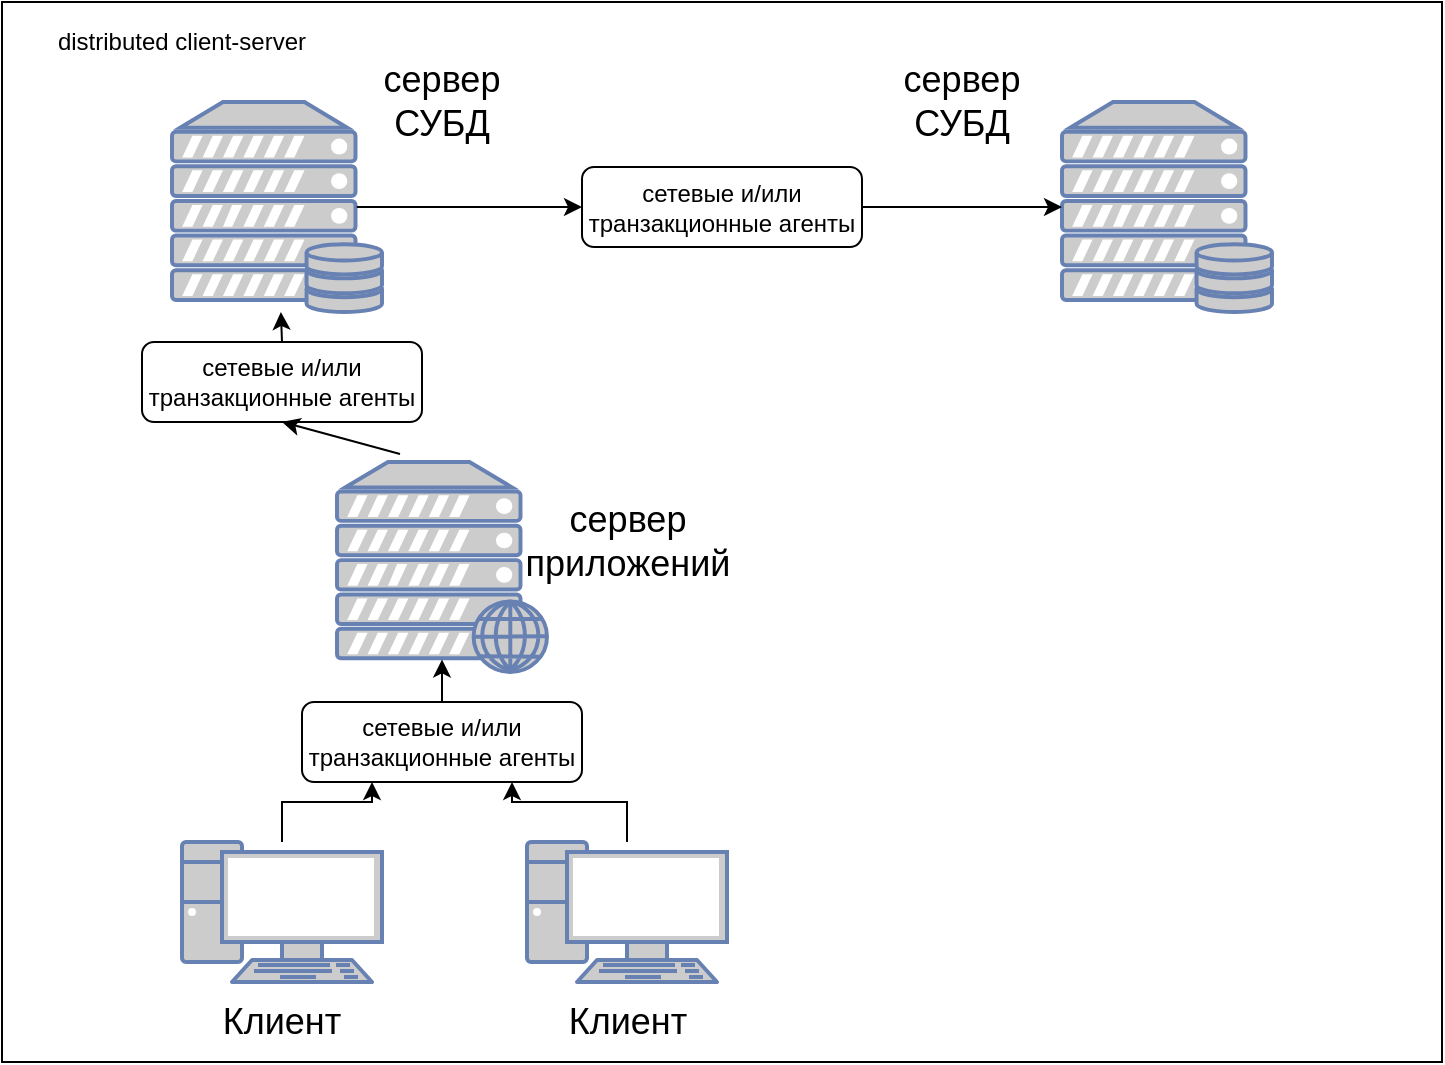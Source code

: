 <mxfile version="13.9.9" type="device"><diagram id="H0RmkLNxokVOp99bpQfy" name="Страница 1"><mxGraphModel dx="1086" dy="806" grid="1" gridSize="10" guides="1" tooltips="1" connect="1" arrows="1" fold="1" page="1" pageScale="1" pageWidth="827" pageHeight="1169" math="0" shadow="0"><root><mxCell id="0"/><mxCell id="1" parent="0"/><mxCell id="vTSzhqNDYjM9x96WdWWj-8" value="" style="rounded=0;whiteSpace=wrap;html=1;" parent="1" vertex="1"><mxGeometry x="30" y="60" width="720" height="530" as="geometry"/></mxCell><mxCell id="RUj3-OuDsckRG09q9UY8-2" value="" style="fontColor=#0066CC;verticalAlign=top;verticalLabelPosition=bottom;labelPosition=center;align=center;html=1;outlineConnect=0;fillColor=#CCCCCC;strokeColor=#6881B3;gradientColor=none;gradientDirection=north;strokeWidth=2;shape=mxgraph.networks.web_server;" parent="1" vertex="1"><mxGeometry x="197.5" y="290" width="105" height="105" as="geometry"/></mxCell><mxCell id="lSsNARjxyCc1eAiiPU8b-10" style="edgeStyle=orthogonalEdgeStyle;rounded=0;orthogonalLoop=1;jettySize=auto;html=1;entryX=0.25;entryY=1;entryDx=0;entryDy=0;" edge="1" parent="1" source="RUj3-OuDsckRG09q9UY8-3" target="lSsNARjxyCc1eAiiPU8b-7"><mxGeometry relative="1" as="geometry"/></mxCell><mxCell id="RUj3-OuDsckRG09q9UY8-3" value="" style="fontColor=#0066CC;verticalAlign=top;verticalLabelPosition=bottom;labelPosition=center;align=center;html=1;outlineConnect=0;fillColor=#CCCCCC;strokeColor=#6881B3;gradientColor=none;gradientDirection=north;strokeWidth=2;shape=mxgraph.networks.pc;" parent="1" vertex="1"><mxGeometry x="120" y="480" width="100" height="70" as="geometry"/></mxCell><mxCell id="RUj3-OuDsckRG09q9UY8-12" value="&lt;font style=&quot;font-size: 18px&quot;&gt;Клиент&lt;/font&gt;" style="text;html=1;strokeColor=none;fillColor=none;align=center;verticalAlign=middle;whiteSpace=wrap;rounded=0;" parent="1" vertex="1"><mxGeometry x="150" y="560" width="40" height="20" as="geometry"/></mxCell><mxCell id="RUj3-OuDsckRG09q9UY8-13" value="distributed client-server" style="text;html=1;strokeColor=none;fillColor=none;align=center;verticalAlign=middle;whiteSpace=wrap;rounded=0;" parent="1" vertex="1"><mxGeometry x="50" y="70" width="140" height="20" as="geometry"/></mxCell><mxCell id="lSsNARjxyCc1eAiiPU8b-3" value="" style="fontColor=#0066CC;verticalAlign=top;verticalLabelPosition=bottom;labelPosition=center;align=center;html=1;outlineConnect=0;fillColor=#CCCCCC;strokeColor=#6881B3;gradientColor=none;gradientDirection=north;strokeWidth=2;shape=mxgraph.networks.server_storage;" vertex="1" parent="1"><mxGeometry x="115" y="110" width="105" height="105" as="geometry"/></mxCell><mxCell id="lSsNARjxyCc1eAiiPU8b-4" value="" style="fontColor=#0066CC;verticalAlign=top;verticalLabelPosition=bottom;labelPosition=center;align=center;html=1;outlineConnect=0;fillColor=#CCCCCC;strokeColor=#6881B3;gradientColor=none;gradientDirection=north;strokeWidth=2;shape=mxgraph.networks.server_storage;" vertex="1" parent="1"><mxGeometry x="560" y="110" width="105" height="105" as="geometry"/></mxCell><mxCell id="lSsNARjxyCc1eAiiPU8b-11" style="edgeStyle=orthogonalEdgeStyle;rounded=0;orthogonalLoop=1;jettySize=auto;html=1;entryX=0.75;entryY=1;entryDx=0;entryDy=0;" edge="1" parent="1" source="lSsNARjxyCc1eAiiPU8b-5" target="lSsNARjxyCc1eAiiPU8b-7"><mxGeometry relative="1" as="geometry"/></mxCell><mxCell id="lSsNARjxyCc1eAiiPU8b-5" value="" style="fontColor=#0066CC;verticalAlign=top;verticalLabelPosition=bottom;labelPosition=center;align=center;html=1;outlineConnect=0;fillColor=#CCCCCC;strokeColor=#6881B3;gradientColor=none;gradientDirection=north;strokeWidth=2;shape=mxgraph.networks.pc;" vertex="1" parent="1"><mxGeometry x="292.5" y="480" width="100" height="70" as="geometry"/></mxCell><mxCell id="lSsNARjxyCc1eAiiPU8b-6" value="&lt;font style=&quot;font-size: 18px&quot;&gt;Клиент&lt;/font&gt;" style="text;html=1;strokeColor=none;fillColor=none;align=center;verticalAlign=middle;whiteSpace=wrap;rounded=0;" vertex="1" parent="1"><mxGeometry x="322.5" y="560" width="40" height="20" as="geometry"/></mxCell><mxCell id="lSsNARjxyCc1eAiiPU8b-7" value="сетевые и/или транзакционные агенты" style="rounded=1;whiteSpace=wrap;html=1;" vertex="1" parent="1"><mxGeometry x="180" y="410" width="140" height="40" as="geometry"/></mxCell><mxCell id="lSsNARjxyCc1eAiiPU8b-8" value="сетевые и/или транзакционные агенты" style="rounded=1;whiteSpace=wrap;html=1;" vertex="1" parent="1"><mxGeometry x="100" y="230" width="140" height="40" as="geometry"/></mxCell><mxCell id="lSsNARjxyCc1eAiiPU8b-9" value="сетевые и/или транзакционные агенты" style="rounded=1;whiteSpace=wrap;html=1;" vertex="1" parent="1"><mxGeometry x="320" y="142.5" width="140" height="40" as="geometry"/></mxCell><mxCell id="lSsNARjxyCc1eAiiPU8b-12" value="" style="endArrow=classic;html=1;exitX=0.5;exitY=0;exitDx=0;exitDy=0;entryX=0.5;entryY=0.94;entryDx=0;entryDy=0;entryPerimeter=0;" edge="1" parent="1" source="lSsNARjxyCc1eAiiPU8b-7" target="RUj3-OuDsckRG09q9UY8-2"><mxGeometry width="50" height="50" relative="1" as="geometry"><mxPoint x="390" y="420" as="sourcePoint"/><mxPoint x="440" y="370" as="targetPoint"/></mxGeometry></mxCell><mxCell id="lSsNARjxyCc1eAiiPU8b-13" value="" style="endArrow=classic;html=1;exitX=0.3;exitY=-0.038;exitDx=0;exitDy=0;exitPerimeter=0;entryX=0.5;entryY=1;entryDx=0;entryDy=0;" edge="1" parent="1" source="RUj3-OuDsckRG09q9UY8-2" target="lSsNARjxyCc1eAiiPU8b-8"><mxGeometry width="50" height="50" relative="1" as="geometry"><mxPoint x="410" y="310" as="sourcePoint"/><mxPoint x="460" y="260" as="targetPoint"/></mxGeometry></mxCell><mxCell id="lSsNARjxyCc1eAiiPU8b-14" value="" style="endArrow=classic;html=1;exitX=0.5;exitY=0;exitDx=0;exitDy=0;" edge="1" parent="1" source="lSsNARjxyCc1eAiiPU8b-8" target="lSsNARjxyCc1eAiiPU8b-3"><mxGeometry width="50" height="50" relative="1" as="geometry"><mxPoint x="390" y="420" as="sourcePoint"/><mxPoint x="440" y="370" as="targetPoint"/></mxGeometry></mxCell><mxCell id="lSsNARjxyCc1eAiiPU8b-15" value="" style="endArrow=classic;html=1;exitX=0.88;exitY=0.5;exitDx=0;exitDy=0;exitPerimeter=0;entryX=0;entryY=0.5;entryDx=0;entryDy=0;" edge="1" parent="1" source="lSsNARjxyCc1eAiiPU8b-3" target="lSsNARjxyCc1eAiiPU8b-9"><mxGeometry width="50" height="50" relative="1" as="geometry"><mxPoint x="390" y="300" as="sourcePoint"/><mxPoint x="440" y="250" as="targetPoint"/></mxGeometry></mxCell><mxCell id="lSsNARjxyCc1eAiiPU8b-16" value="" style="endArrow=classic;html=1;exitX=1;exitY=0.5;exitDx=0;exitDy=0;entryX=0;entryY=0.5;entryDx=0;entryDy=0;entryPerimeter=0;" edge="1" parent="1" source="lSsNARjxyCc1eAiiPU8b-9" target="lSsNARjxyCc1eAiiPU8b-4"><mxGeometry width="50" height="50" relative="1" as="geometry"><mxPoint x="540" y="320" as="sourcePoint"/><mxPoint x="590" y="270" as="targetPoint"/></mxGeometry></mxCell><mxCell id="lSsNARjxyCc1eAiiPU8b-17" value="&lt;font style=&quot;font-size: 18px&quot;&gt;сервер СУБД&lt;/font&gt;" style="text;html=1;strokeColor=none;fillColor=none;align=center;verticalAlign=middle;whiteSpace=wrap;rounded=0;" vertex="1" parent="1"><mxGeometry x="230" y="100" width="40" height="20" as="geometry"/></mxCell><mxCell id="lSsNARjxyCc1eAiiPU8b-18" value="&lt;font style=&quot;font-size: 18px&quot;&gt;сервер СУБД&lt;/font&gt;" style="text;html=1;strokeColor=none;fillColor=none;align=center;verticalAlign=middle;whiteSpace=wrap;rounded=0;" vertex="1" parent="1"><mxGeometry x="490" y="100" width="40" height="20" as="geometry"/></mxCell><mxCell id="lSsNARjxyCc1eAiiPU8b-19" value="&lt;font style=&quot;font-size: 18px&quot;&gt;сервер приложений&lt;/font&gt;" style="text;html=1;strokeColor=none;fillColor=none;align=center;verticalAlign=middle;whiteSpace=wrap;rounded=0;" vertex="1" parent="1"><mxGeometry x="322.5" y="320" width="40" height="20" as="geometry"/></mxCell></root></mxGraphModel></diagram></mxfile>